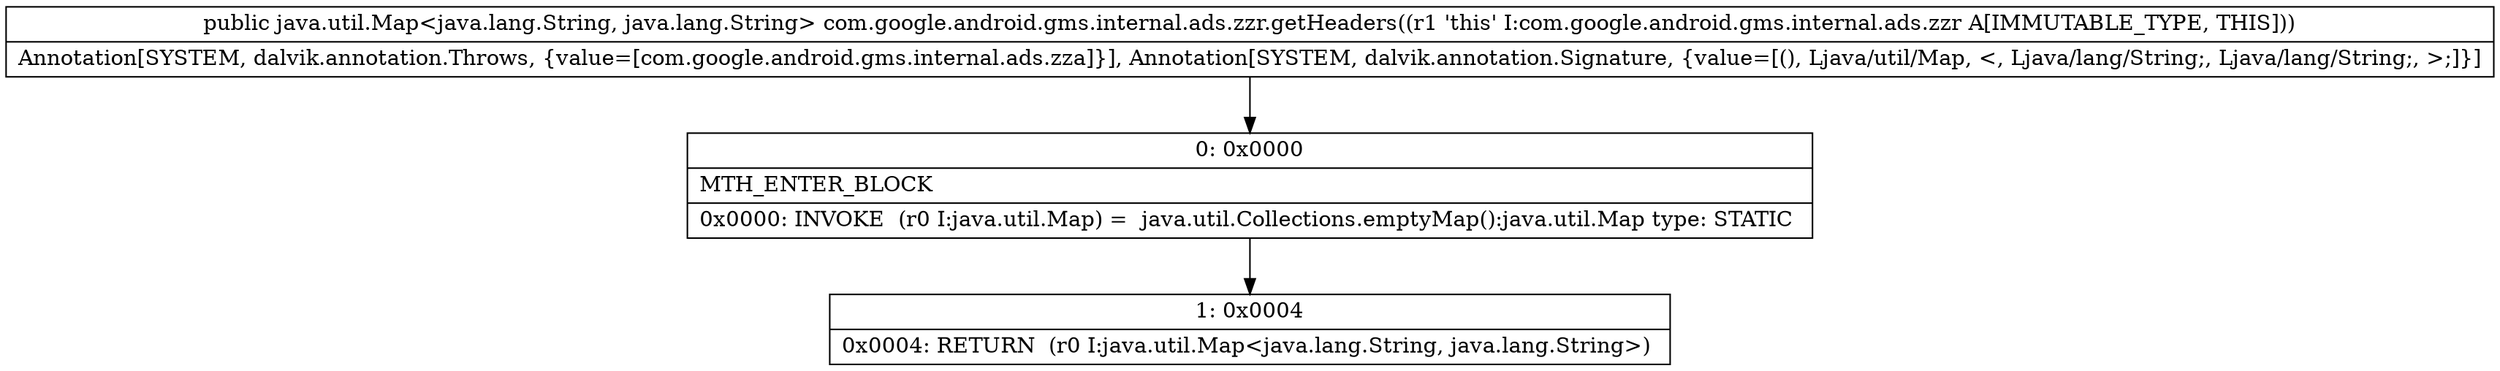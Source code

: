 digraph "CFG forcom.google.android.gms.internal.ads.zzr.getHeaders()Ljava\/util\/Map;" {
Node_0 [shape=record,label="{0\:\ 0x0000|MTH_ENTER_BLOCK\l|0x0000: INVOKE  (r0 I:java.util.Map) =  java.util.Collections.emptyMap():java.util.Map type: STATIC \l}"];
Node_1 [shape=record,label="{1\:\ 0x0004|0x0004: RETURN  (r0 I:java.util.Map\<java.lang.String, java.lang.String\>) \l}"];
MethodNode[shape=record,label="{public java.util.Map\<java.lang.String, java.lang.String\> com.google.android.gms.internal.ads.zzr.getHeaders((r1 'this' I:com.google.android.gms.internal.ads.zzr A[IMMUTABLE_TYPE, THIS]))  | Annotation[SYSTEM, dalvik.annotation.Throws, \{value=[com.google.android.gms.internal.ads.zza]\}], Annotation[SYSTEM, dalvik.annotation.Signature, \{value=[(), Ljava\/util\/Map, \<, Ljava\/lang\/String;, Ljava\/lang\/String;, \>;]\}]\l}"];
MethodNode -> Node_0;
Node_0 -> Node_1;
}

